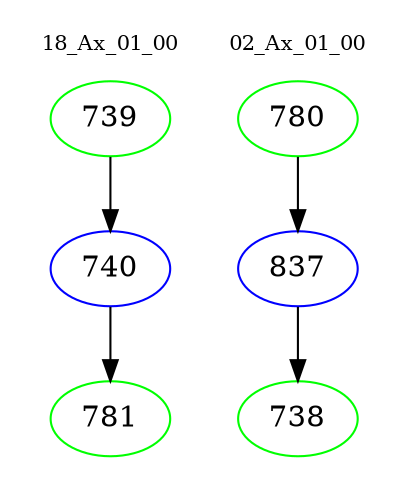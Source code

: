 digraph{
subgraph cluster_0 {
color = white
label = "18_Ax_01_00";
fontsize=10;
T0_739 [label="739", color="green"]
T0_739 -> T0_740 [color="black"]
T0_740 [label="740", color="blue"]
T0_740 -> T0_781 [color="black"]
T0_781 [label="781", color="green"]
}
subgraph cluster_1 {
color = white
label = "02_Ax_01_00";
fontsize=10;
T1_780 [label="780", color="green"]
T1_780 -> T1_837 [color="black"]
T1_837 [label="837", color="blue"]
T1_837 -> T1_738 [color="black"]
T1_738 [label="738", color="green"]
}
}
